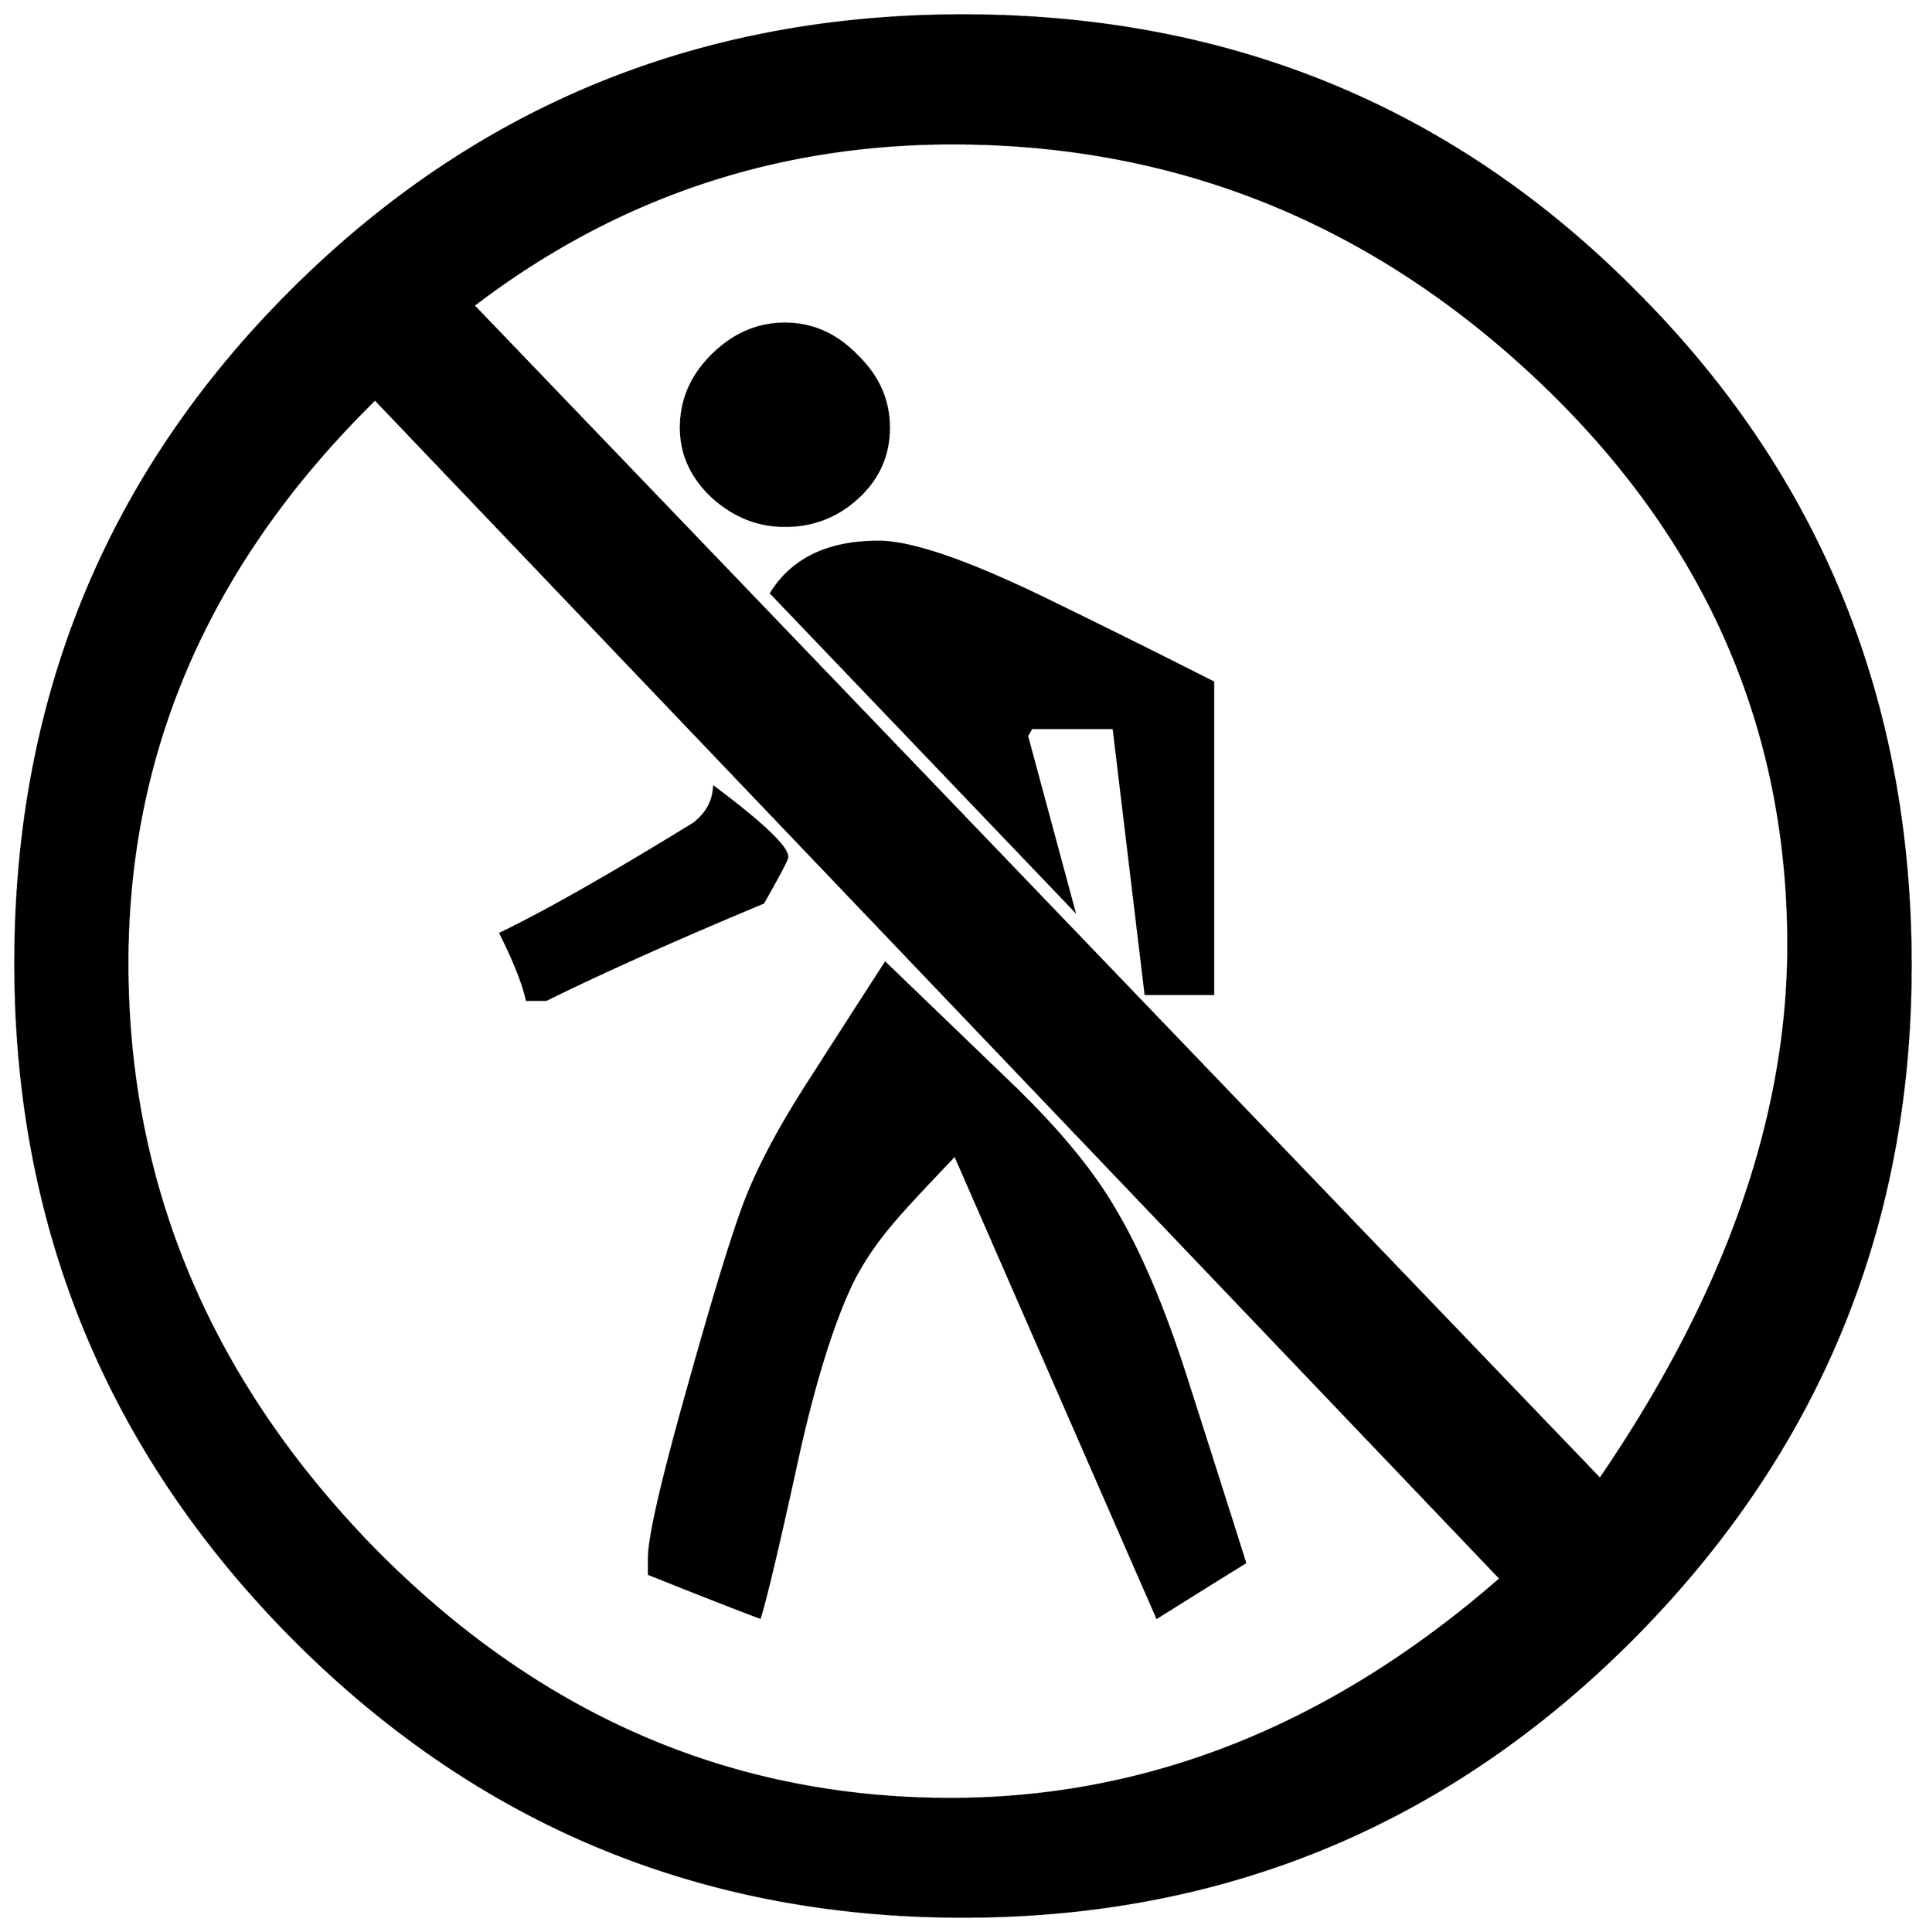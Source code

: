 


\begin{tikzpicture}[y=0.80pt, x=0.80pt, yscale=-1.0, xscale=1.0, inner sep=0pt, outer sep=0pt]
\begin{scope}[shift={(100.0,1719.0)},nonzero rule]
  \path[draw=.,fill=.,line width=1.600pt] (1742.0,-596.0) ..
    controls (1742.0,-366.667) and (1661.0,-170.333) ..
    (1499.0,-7.0) .. controls (1337.0,155.667) and (1141.333,237.0)
    .. (912.0,237.0) .. controls (682.0,237.0) and (486.0,155.333)
    .. (324.0,-8.0) .. controls (162.667,-171.333) and (82.0,-368.0)
    .. (82.0,-598.0) .. controls (82.0,-829.333) and
    (162.333,-1025.333) .. (323.0,-1186.0) .. controls
    (484.333,-1347.333) and (680.667,-1428.0) .. (912.0,-1428.0) ..
    controls (1144.667,-1428.0) and (1341.0,-1347.333) ..
    (1501.0,-1186.0) .. controls (1661.667,-1025.333) and
    (1742.0,-828.667) .. (1742.0,-596.0) -- cycle(1635.0,-614.0)
    .. controls (1635.0,-807.333) and (1561.0,-973.333) ..
    (1413.0,-1112.0) .. controls (1267.667,-1248.0) and
    (1097.667,-1316.0) .. (903.0,-1316.0) .. controls
    (747.0,-1316.0) and (607.0,-1268.667) .. (483.0,-1174.0) --
    (1470.0,-146.0) .. controls (1580.0,-306.667) and
    (1635.0,-462.667) .. (1635.0,-614.0) -- cycle(1383.0,-59.0) --
    (397.0,-1092.0) .. controls (252.333,-950.0) and
    (180.0,-785.333) .. (180.0,-598.0) .. controls (180.0,-404.0)
    and (251.667,-233.333) .. (395.0,-86.0) .. controls (539.0,60.667)
    and (707.667,134.0) .. (901.0,134.0) .. controls
    (1075.0,134.0) and (1235.667,69.667) .. (1383.0,-59.0) --
    cycle(847.0,-1067.0) .. controls (847.0,-1043.0) and
    (838.0,-1022.667) .. (820.0,-1006.0) .. controls
    (802.0,-989.333) and (780.667,-981.0) .. (756.0,-981.0) ..
    controls (732.667,-981.0) and (711.667,-989.333) ..
    (693.0,-1006.0) .. controls (674.333,-1023.333) and
    (665.0,-1043.667) .. (665.0,-1067.0) .. controls
    (665.0,-1091.0) and (674.0,-1112.0) .. (692.0,-1130.0) ..
    controls (710.667,-1148.667) and (732.0,-1158.0) ..
    (756.0,-1158.0) .. controls (780.0,-1158.0) and
    (801.0,-1148.667) .. (819.0,-1130.0) .. controls
    (837.667,-1112.0) and (847.0,-1091.0) .. (847.0,-1067.0) --
    cycle(1131.0,-571.0) -- (1072.0,-571.0) -- (1044.0,-804.0)
    -- (972.0,-804.0) -- (968.0,-797.0) -- (1009.0,-645.0) --
    (744.0,-922.0) .. controls (762.667,-952.0) and (794.0,-967.0)
    .. (838.0,-967.0) .. controls (866.667,-967.0) and
    (915.333,-950.333) .. (984.0,-917.0) .. controls (1033.333,-893.0)
    and (1082.333,-868.667) .. (1131.0,-844.0) -- (1131.0,-571.0) --
    cycle(758.0,-691.0) .. controls (758.0,-689.0) and
    (751.0,-675.667) .. (737.0,-651.0) .. controls (660.333,-619.0)
    and (597.0,-590.667) .. (547.0,-566.0) -- (530.0,-566.0) ..
    controls (526.667,-580.667) and (519.0,-600.0) .. (507.0,-624.0)
    .. controls (547.0,-643.333) and (603.333,-675.333) ..
    (676.0,-720.0) .. controls (687.333,-728.667) and (693.333,-739.333)
    .. (694.0,-752.0) .. controls (736.667,-720.0) and
    (758.0,-699.667) .. (758.0,-691.0) -- cycle(1159.0,-73.0) ..
    controls (1141.667,-62.333) and (1116.0,-46.333) .. (1082.0,-25.0)
    -- (905.0,-430.0) .. controls (877.0,-400.667) and
    (859.667,-382.0) .. (853.0,-374.0) .. controls (834.333,-352.667)
    and (820.333,-331.333) .. (811.0,-310.0) .. controls
    (795.667,-275.333) and (781.333,-228.333) .. (768.0,-169.0) ..
    controls (750.667,-89.667) and (739.333,-41.667) .. (734.0,-25.0) ..
    controls (712.667,-33.0) and (680.333,-45.667) .. (637.0,-63.0) --
    (637.0,-77.0) .. controls (637.0,-95.667) and (649.0,-147.333)
    .. (673.0,-232.0) .. controls (695.0,-310.667) and
    (711.333,-363.667) .. (722.0,-391.0) .. controls (734.0,-421.667)
    and (753.0,-457.0) .. (779.0,-497.0) .. controls
    (800.333,-530.333) and (822.0,-564.0) .. (844.0,-598.0) ..
    controls (879.333,-564.0) and (915.0,-529.667) .. (951.0,-495.0)
    .. controls (993.667,-454.333) and (1025.0,-416.667) ..
    (1045.0,-382.0) .. controls (1067.667,-344.0) and
    (1089.0,-293.333) .. (1109.0,-230.0) .. controls
    (1125.667,-178.0) and (1142.333,-125.667) .. (1159.0,-73.0) --
    cycle;
\end{scope}

\end{tikzpicture}

